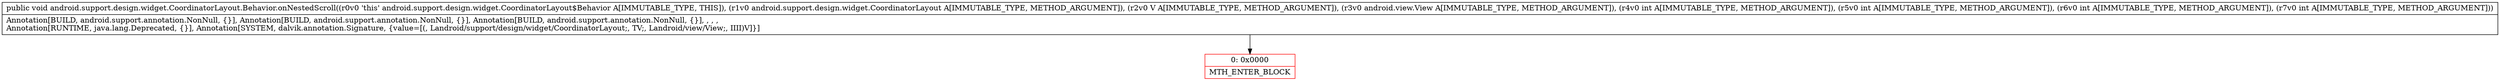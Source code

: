 digraph "CFG forandroid.support.design.widget.CoordinatorLayout.Behavior.onNestedScroll(Landroid\/support\/design\/widget\/CoordinatorLayout;Landroid\/view\/View;Landroid\/view\/View;IIII)V" {
subgraph cluster_Region_1463817975 {
label = "R(0)";
node [shape=record,color=blue];
}
Node_0 [shape=record,color=red,label="{0\:\ 0x0000|MTH_ENTER_BLOCK\l}"];
MethodNode[shape=record,label="{public void android.support.design.widget.CoordinatorLayout.Behavior.onNestedScroll((r0v0 'this' android.support.design.widget.CoordinatorLayout$Behavior A[IMMUTABLE_TYPE, THIS]), (r1v0 android.support.design.widget.CoordinatorLayout A[IMMUTABLE_TYPE, METHOD_ARGUMENT]), (r2v0 V A[IMMUTABLE_TYPE, METHOD_ARGUMENT]), (r3v0 android.view.View A[IMMUTABLE_TYPE, METHOD_ARGUMENT]), (r4v0 int A[IMMUTABLE_TYPE, METHOD_ARGUMENT]), (r5v0 int A[IMMUTABLE_TYPE, METHOD_ARGUMENT]), (r6v0 int A[IMMUTABLE_TYPE, METHOD_ARGUMENT]), (r7v0 int A[IMMUTABLE_TYPE, METHOD_ARGUMENT]))  | Annotation[BUILD, android.support.annotation.NonNull, \{\}], Annotation[BUILD, android.support.annotation.NonNull, \{\}], Annotation[BUILD, android.support.annotation.NonNull, \{\}], , , , \lAnnotation[RUNTIME, java.lang.Deprecated, \{\}], Annotation[SYSTEM, dalvik.annotation.Signature, \{value=[(, Landroid\/support\/design\/widget\/CoordinatorLayout;, TV;, Landroid\/view\/View;, IIII)V]\}]\l}"];
MethodNode -> Node_0;
}

